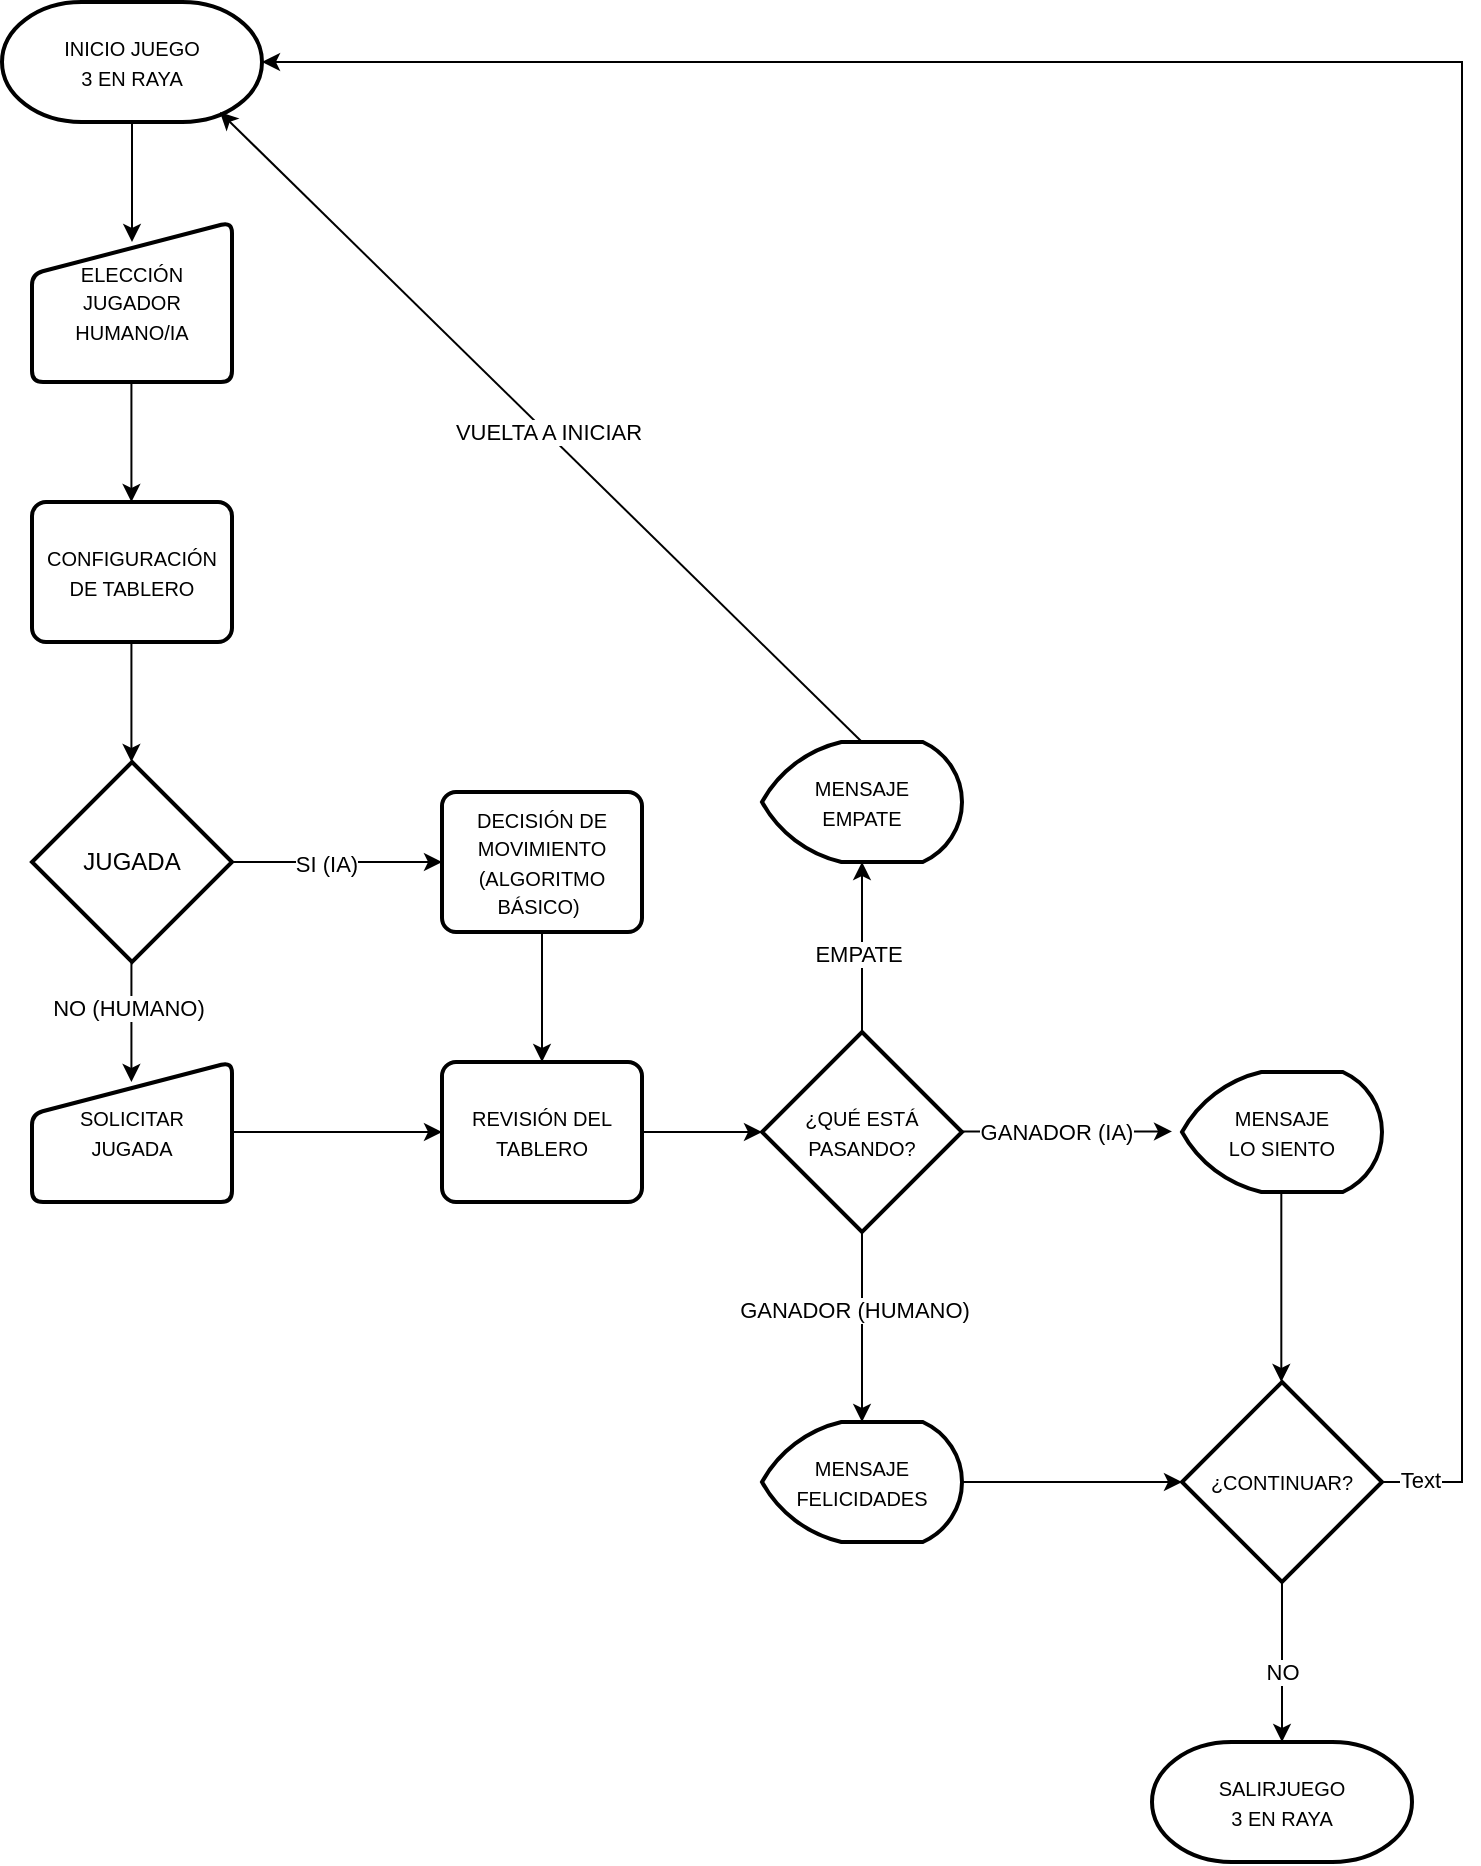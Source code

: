 <mxfile version="27.2.0">
  <diagram name="Página-1" id="GqSd7P3b43aHYBzxQ78E">
    <mxGraphModel dx="1678" dy="891" grid="1" gridSize="10" guides="1" tooltips="1" connect="1" arrows="1" fold="1" page="1" pageScale="1" pageWidth="827" pageHeight="1169" math="0" shadow="0">
      <root>
        <mxCell id="0" />
        <mxCell id="1" parent="0" />
        <mxCell id="vTzbHmuxOONYZjiyHbsQ-3" value="&lt;font style=&quot;font-size: 10px;&quot;&gt;INICIO JUEGO&lt;/font&gt;&lt;div&gt;&lt;font style=&quot;font-size: 10px;&quot;&gt;3 EN RAYA&lt;/font&gt;&lt;/div&gt;" style="strokeWidth=2;html=1;shape=mxgraph.flowchart.terminator;whiteSpace=wrap;" vertex="1" parent="1">
          <mxGeometry x="20" y="10" width="130" height="60" as="geometry" />
        </mxCell>
        <mxCell id="vTzbHmuxOONYZjiyHbsQ-4" value="" style="endArrow=classic;html=1;rounded=0;exitX=0.5;exitY=1;exitDx=0;exitDy=0;exitPerimeter=0;" edge="1" parent="1" source="vTzbHmuxOONYZjiyHbsQ-3">
          <mxGeometry width="50" height="50" relative="1" as="geometry">
            <mxPoint x="370" y="170" as="sourcePoint" />
            <mxPoint x="85" y="130" as="targetPoint" />
          </mxGeometry>
        </mxCell>
        <mxCell id="vTzbHmuxOONYZjiyHbsQ-11" value="&lt;font style=&quot;font-size: 10px;&quot;&gt;CONFIGURACIÓN DE TABLERO&lt;/font&gt;" style="rounded=1;whiteSpace=wrap;html=1;absoluteArcSize=1;arcSize=14;strokeWidth=2;" vertex="1" parent="1">
          <mxGeometry x="35" y="260" width="100" height="70" as="geometry" />
        </mxCell>
        <mxCell id="vTzbHmuxOONYZjiyHbsQ-14" value="&lt;font style=&quot;font-size: 10px;&quot;&gt;&lt;font style=&quot;&quot;&gt;ELECCIÓN&lt;/font&gt;&lt;/font&gt;&lt;div&gt;&lt;font style=&quot;font-size: 10px;&quot;&gt;&lt;span style=&quot;background-color: transparent; color: light-dark(rgb(0, 0, 0), rgb(255, 255, 255));&quot;&gt;JUGADOR&lt;/span&gt;&lt;/font&gt;&lt;div&gt;&lt;div&gt;&lt;font style=&quot;font-size: 10px;&quot;&gt;HUMANO/IA&lt;/font&gt;&lt;/div&gt;&lt;/div&gt;&lt;/div&gt;" style="html=1;strokeWidth=2;shape=manualInput;whiteSpace=wrap;rounded=1;size=26;arcSize=11;" vertex="1" parent="1">
          <mxGeometry x="35" y="120" width="100" height="80" as="geometry" />
        </mxCell>
        <mxCell id="vTzbHmuxOONYZjiyHbsQ-15" value="" style="endArrow=classic;html=1;rounded=0;exitX=0.5;exitY=1;exitDx=0;exitDy=0;exitPerimeter=0;" edge="1" parent="1">
          <mxGeometry width="50" height="50" relative="1" as="geometry">
            <mxPoint x="84.71" y="200" as="sourcePoint" />
            <mxPoint x="84.71" y="260" as="targetPoint" />
          </mxGeometry>
        </mxCell>
        <mxCell id="vTzbHmuxOONYZjiyHbsQ-17" value="" style="endArrow=classic;html=1;rounded=0;exitX=0.5;exitY=1;exitDx=0;exitDy=0;exitPerimeter=0;" edge="1" parent="1">
          <mxGeometry width="50" height="50" relative="1" as="geometry">
            <mxPoint x="84.71" y="330" as="sourcePoint" />
            <mxPoint x="84.71" y="390" as="targetPoint" />
          </mxGeometry>
        </mxCell>
        <mxCell id="vTzbHmuxOONYZjiyHbsQ-18" value="JUGADA" style="strokeWidth=2;html=1;shape=mxgraph.flowchart.decision;whiteSpace=wrap;" vertex="1" parent="1">
          <mxGeometry x="35" y="390" width="100" height="100" as="geometry" />
        </mxCell>
        <mxCell id="vTzbHmuxOONYZjiyHbsQ-19" value="" style="endArrow=classic;html=1;rounded=0;exitX=1;exitY=0.5;exitDx=0;exitDy=0;exitPerimeter=0;" edge="1" parent="1" source="vTzbHmuxOONYZjiyHbsQ-18">
          <mxGeometry width="50" height="50" relative="1" as="geometry">
            <mxPoint x="320" y="430" as="sourcePoint" />
            <mxPoint x="240" y="440" as="targetPoint" />
          </mxGeometry>
        </mxCell>
        <mxCell id="vTzbHmuxOONYZjiyHbsQ-20" value="SI (IA)" style="edgeLabel;html=1;align=center;verticalAlign=middle;resizable=0;points=[];spacingBottom=7;" vertex="1" connectable="0" parent="vTzbHmuxOONYZjiyHbsQ-19">
          <mxGeometry x="-0.102" y="-4" relative="1" as="geometry">
            <mxPoint as="offset" />
          </mxGeometry>
        </mxCell>
        <mxCell id="vTzbHmuxOONYZjiyHbsQ-21" value="" style="endArrow=classic;html=1;rounded=0;exitX=0.5;exitY=1;exitDx=0;exitDy=0;exitPerimeter=0;" edge="1" parent="1">
          <mxGeometry width="50" height="50" relative="1" as="geometry">
            <mxPoint x="84.71" y="490" as="sourcePoint" />
            <mxPoint x="84.71" y="550" as="targetPoint" />
          </mxGeometry>
        </mxCell>
        <mxCell id="vTzbHmuxOONYZjiyHbsQ-22" value="NO (HUMANO)" style="edgeLabel;html=1;align=center;verticalAlign=middle;resizable=0;points=[];" vertex="1" connectable="0" parent="vTzbHmuxOONYZjiyHbsQ-21">
          <mxGeometry x="-0.243" y="-2" relative="1" as="geometry">
            <mxPoint as="offset" />
          </mxGeometry>
        </mxCell>
        <mxCell id="vTzbHmuxOONYZjiyHbsQ-23" value="&lt;font style=&quot;font-size: 10px;&quot;&gt;SOLICITAR&lt;/font&gt;&lt;div&gt;&lt;font style=&quot;font-size: 10px;&quot;&gt;JUGADA&lt;/font&gt;&lt;/div&gt;" style="html=1;strokeWidth=2;shape=manualInput;whiteSpace=wrap;rounded=1;size=26;arcSize=11;" vertex="1" parent="1">
          <mxGeometry x="35" y="540" width="100" height="70" as="geometry" />
        </mxCell>
        <mxCell id="vTzbHmuxOONYZjiyHbsQ-24" value="&lt;font style=&quot;font-size: 10px;&quot;&gt;DECISIÓN DE MOVIMIENTO (ALGORITMO BÁSICO)&lt;span style=&quot;white-space: pre;&quot;&gt;&#x9;&lt;/span&gt;&lt;/font&gt;" style="rounded=1;whiteSpace=wrap;html=1;absoluteArcSize=1;arcSize=14;strokeWidth=2;" vertex="1" parent="1">
          <mxGeometry x="240" y="405" width="100" height="70" as="geometry" />
        </mxCell>
        <mxCell id="vTzbHmuxOONYZjiyHbsQ-25" value="&lt;font style=&quot;font-size: 10px;&quot;&gt;REVISIÓN DEL TABLERO&lt;/font&gt;" style="rounded=1;whiteSpace=wrap;html=1;absoluteArcSize=1;arcSize=14;strokeWidth=2;" vertex="1" parent="1">
          <mxGeometry x="240" y="540" width="100" height="70" as="geometry" />
        </mxCell>
        <mxCell id="vTzbHmuxOONYZjiyHbsQ-26" value="" style="endArrow=classic;html=1;rounded=0;" edge="1" parent="1" source="vTzbHmuxOONYZjiyHbsQ-24" target="vTzbHmuxOONYZjiyHbsQ-25">
          <mxGeometry width="50" height="50" relative="1" as="geometry">
            <mxPoint x="320" y="490" as="sourcePoint" />
            <mxPoint x="370" y="440" as="targetPoint" />
          </mxGeometry>
        </mxCell>
        <mxCell id="vTzbHmuxOONYZjiyHbsQ-27" value="" style="endArrow=classic;html=1;rounded=0;exitX=1;exitY=0.5;exitDx=0;exitDy=0;entryX=0;entryY=0.5;entryDx=0;entryDy=0;" edge="1" parent="1" source="vTzbHmuxOONYZjiyHbsQ-23" target="vTzbHmuxOONYZjiyHbsQ-25">
          <mxGeometry width="50" height="50" relative="1" as="geometry">
            <mxPoint x="390" y="570" as="sourcePoint" />
            <mxPoint x="390" y="635" as="targetPoint" />
          </mxGeometry>
        </mxCell>
        <mxCell id="vTzbHmuxOONYZjiyHbsQ-28" value="" style="endArrow=classic;html=1;rounded=0;exitX=1;exitY=0.5;exitDx=0;exitDy=0;" edge="1" parent="1" source="vTzbHmuxOONYZjiyHbsQ-25">
          <mxGeometry width="50" height="50" relative="1" as="geometry">
            <mxPoint x="320" y="550" as="sourcePoint" />
            <mxPoint x="400" y="575" as="targetPoint" />
          </mxGeometry>
        </mxCell>
        <mxCell id="vTzbHmuxOONYZjiyHbsQ-29" value="&lt;font style=&quot;font-size: 10px;&quot;&gt;¿QUÉ ESTÁ PASANDO?&lt;/font&gt;" style="strokeWidth=2;html=1;shape=mxgraph.flowchart.decision;whiteSpace=wrap;" vertex="1" parent="1">
          <mxGeometry x="400" y="525" width="100" height="100" as="geometry" />
        </mxCell>
        <mxCell id="vTzbHmuxOONYZjiyHbsQ-30" value="" style="endArrow=classic;html=1;rounded=0;exitX=0.5;exitY=0;exitDx=0;exitDy=0;exitPerimeter=0;" edge="1" parent="1" source="vTzbHmuxOONYZjiyHbsQ-29">
          <mxGeometry width="50" height="50" relative="1" as="geometry">
            <mxPoint x="320" y="550" as="sourcePoint" />
            <mxPoint x="450" y="440" as="targetPoint" />
          </mxGeometry>
        </mxCell>
        <mxCell id="vTzbHmuxOONYZjiyHbsQ-31" value="EMPATE" style="edgeLabel;html=1;align=center;verticalAlign=middle;resizable=0;points=[];" vertex="1" connectable="0" parent="vTzbHmuxOONYZjiyHbsQ-30">
          <mxGeometry x="-0.079" y="2" relative="1" as="geometry">
            <mxPoint as="offset" />
          </mxGeometry>
        </mxCell>
        <mxCell id="vTzbHmuxOONYZjiyHbsQ-32" value="" style="endArrow=classic;html=1;rounded=0;exitX=1;exitY=0.5;exitDx=0;exitDy=0;exitPerimeter=0;" edge="1" parent="1">
          <mxGeometry width="50" height="50" relative="1" as="geometry">
            <mxPoint x="500" y="574.71" as="sourcePoint" />
            <mxPoint x="605" y="574.71" as="targetPoint" />
          </mxGeometry>
        </mxCell>
        <mxCell id="vTzbHmuxOONYZjiyHbsQ-33" value="GANADOR (IA)" style="edgeLabel;html=1;align=center;verticalAlign=middle;resizable=0;points=[];spacingBottom=7;" vertex="1" connectable="0" parent="vTzbHmuxOONYZjiyHbsQ-32">
          <mxGeometry x="-0.102" y="-4" relative="1" as="geometry">
            <mxPoint as="offset" />
          </mxGeometry>
        </mxCell>
        <mxCell id="vTzbHmuxOONYZjiyHbsQ-34" value="" style="endArrow=classic;html=1;rounded=0;exitX=0.5;exitY=1;exitDx=0;exitDy=0;exitPerimeter=0;" edge="1" parent="1" source="vTzbHmuxOONYZjiyHbsQ-29">
          <mxGeometry width="50" height="50" relative="1" as="geometry">
            <mxPoint x="420" y="650" as="sourcePoint" />
            <mxPoint x="450" y="720" as="targetPoint" />
          </mxGeometry>
        </mxCell>
        <mxCell id="vTzbHmuxOONYZjiyHbsQ-35" value="GANADOR (HUMANO)" style="edgeLabel;html=1;align=center;verticalAlign=middle;resizable=0;points=[];spacingBottom=7;" vertex="1" connectable="0" parent="vTzbHmuxOONYZjiyHbsQ-34">
          <mxGeometry x="-0.102" y="-4" relative="1" as="geometry">
            <mxPoint as="offset" />
          </mxGeometry>
        </mxCell>
        <mxCell id="vTzbHmuxOONYZjiyHbsQ-36" value="&lt;font style=&quot;font-size: 10px;&quot;&gt;MENSAJE&lt;/font&gt;&lt;div&gt;&lt;font style=&quot;font-size: 10px;&quot;&gt;EMPATE&lt;/font&gt;&lt;/div&gt;" style="strokeWidth=2;html=1;shape=mxgraph.flowchart.display;whiteSpace=wrap;" vertex="1" parent="1">
          <mxGeometry x="400" y="380" width="100" height="60" as="geometry" />
        </mxCell>
        <mxCell id="vTzbHmuxOONYZjiyHbsQ-37" value="&lt;font style=&quot;font-size: 10px;&quot;&gt;MENSAJE&lt;/font&gt;&lt;div&gt;&lt;font style=&quot;font-size: 10px;&quot;&gt;FELICIDADES&lt;/font&gt;&lt;/div&gt;" style="strokeWidth=2;html=1;shape=mxgraph.flowchart.display;whiteSpace=wrap;" vertex="1" parent="1">
          <mxGeometry x="400" y="720" width="100" height="60" as="geometry" />
        </mxCell>
        <mxCell id="vTzbHmuxOONYZjiyHbsQ-38" value="&lt;font style=&quot;font-size: 10px;&quot;&gt;MENSAJE&lt;/font&gt;&lt;div&gt;&lt;font style=&quot;font-size: 10px;&quot;&gt;LO SIENTO&lt;/font&gt;&lt;/div&gt;" style="strokeWidth=2;html=1;shape=mxgraph.flowchart.display;whiteSpace=wrap;" vertex="1" parent="1">
          <mxGeometry x="610" y="545" width="100" height="60" as="geometry" />
        </mxCell>
        <mxCell id="vTzbHmuxOONYZjiyHbsQ-40" value="" style="endArrow=classic;html=1;rounded=0;exitX=0.5;exitY=0;exitDx=0;exitDy=0;exitPerimeter=0;entryX=0.838;entryY=0.917;entryDx=0;entryDy=0;entryPerimeter=0;" edge="1" parent="1" source="vTzbHmuxOONYZjiyHbsQ-36" target="vTzbHmuxOONYZjiyHbsQ-3">
          <mxGeometry width="50" height="50" relative="1" as="geometry">
            <mxPoint x="340" y="300" as="sourcePoint" />
            <mxPoint x="390" y="250" as="targetPoint" />
          </mxGeometry>
        </mxCell>
        <mxCell id="vTzbHmuxOONYZjiyHbsQ-41" value="VUELTA A INICIAR" style="edgeLabel;html=1;align=center;verticalAlign=middle;resizable=0;points=[];" vertex="1" connectable="0" parent="vTzbHmuxOONYZjiyHbsQ-40">
          <mxGeometry x="-0.018" y="-1" relative="1" as="geometry">
            <mxPoint as="offset" />
          </mxGeometry>
        </mxCell>
        <mxCell id="vTzbHmuxOONYZjiyHbsQ-42" value="&lt;font style=&quot;font-size: 10px;&quot;&gt;¿CONTINUAR?&lt;/font&gt;" style="strokeWidth=2;html=1;shape=mxgraph.flowchart.decision;whiteSpace=wrap;" vertex="1" parent="1">
          <mxGeometry x="610" y="700" width="100" height="100" as="geometry" />
        </mxCell>
        <mxCell id="vTzbHmuxOONYZjiyHbsQ-43" value="" style="endArrow=classic;html=1;rounded=0;exitX=1;exitY=0.5;exitDx=0;exitDy=0;exitPerimeter=0;" edge="1" parent="1" source="vTzbHmuxOONYZjiyHbsQ-37" target="vTzbHmuxOONYZjiyHbsQ-42">
          <mxGeometry width="50" height="50" relative="1" as="geometry">
            <mxPoint x="340" y="710" as="sourcePoint" />
            <mxPoint x="390" y="660" as="targetPoint" />
          </mxGeometry>
        </mxCell>
        <mxCell id="vTzbHmuxOONYZjiyHbsQ-44" value="" style="endArrow=classic;html=1;rounded=0;exitX=0.5;exitY=1;exitDx=0;exitDy=0;exitPerimeter=0;" edge="1" parent="1">
          <mxGeometry width="50" height="50" relative="1" as="geometry">
            <mxPoint x="659.66" y="605" as="sourcePoint" />
            <mxPoint x="659.66" y="700" as="targetPoint" />
          </mxGeometry>
        </mxCell>
        <mxCell id="vTzbHmuxOONYZjiyHbsQ-47" value="" style="endArrow=classic;html=1;rounded=0;exitX=0.5;exitY=1;exitDx=0;exitDy=0;exitPerimeter=0;" edge="1" parent="1" source="vTzbHmuxOONYZjiyHbsQ-42">
          <mxGeometry width="50" height="50" relative="1" as="geometry">
            <mxPoint x="660" y="850" as="sourcePoint" />
            <mxPoint x="660" y="880" as="targetPoint" />
          </mxGeometry>
        </mxCell>
        <mxCell id="vTzbHmuxOONYZjiyHbsQ-48" value="NO" style="edgeLabel;html=1;align=center;verticalAlign=middle;resizable=0;points=[];" vertex="1" connectable="0" parent="vTzbHmuxOONYZjiyHbsQ-47">
          <mxGeometry x="0.125" y="-5" relative="1" as="geometry">
            <mxPoint x="5" as="offset" />
          </mxGeometry>
        </mxCell>
        <mxCell id="vTzbHmuxOONYZjiyHbsQ-50" value="&lt;font style=&quot;font-size: 10px;&quot;&gt;SALIRJUEGO&lt;/font&gt;&lt;div&gt;&lt;font style=&quot;font-size: 10px;&quot;&gt;3 EN RAYA&lt;/font&gt;&lt;/div&gt;" style="strokeWidth=2;html=1;shape=mxgraph.flowchart.terminator;whiteSpace=wrap;" vertex="1" parent="1">
          <mxGeometry x="595" y="880" width="130" height="60" as="geometry" />
        </mxCell>
        <mxCell id="vTzbHmuxOONYZjiyHbsQ-52" style="edgeStyle=orthogonalEdgeStyle;rounded=0;orthogonalLoop=1;jettySize=auto;html=1;entryX=1;entryY=0.5;entryDx=0;entryDy=0;entryPerimeter=0;" edge="1" parent="1" source="vTzbHmuxOONYZjiyHbsQ-42" target="vTzbHmuxOONYZjiyHbsQ-3">
          <mxGeometry relative="1" as="geometry">
            <Array as="points">
              <mxPoint x="750" y="750" />
              <mxPoint x="750" y="40" />
            </Array>
          </mxGeometry>
        </mxCell>
        <mxCell id="vTzbHmuxOONYZjiyHbsQ-53" value="Text" style="edgeLabel;html=1;align=center;verticalAlign=middle;resizable=0;points=[];" vertex="1" connectable="0" parent="vTzbHmuxOONYZjiyHbsQ-52">
          <mxGeometry x="-0.972" y="1" relative="1" as="geometry">
            <mxPoint as="offset" />
          </mxGeometry>
        </mxCell>
      </root>
    </mxGraphModel>
  </diagram>
</mxfile>
